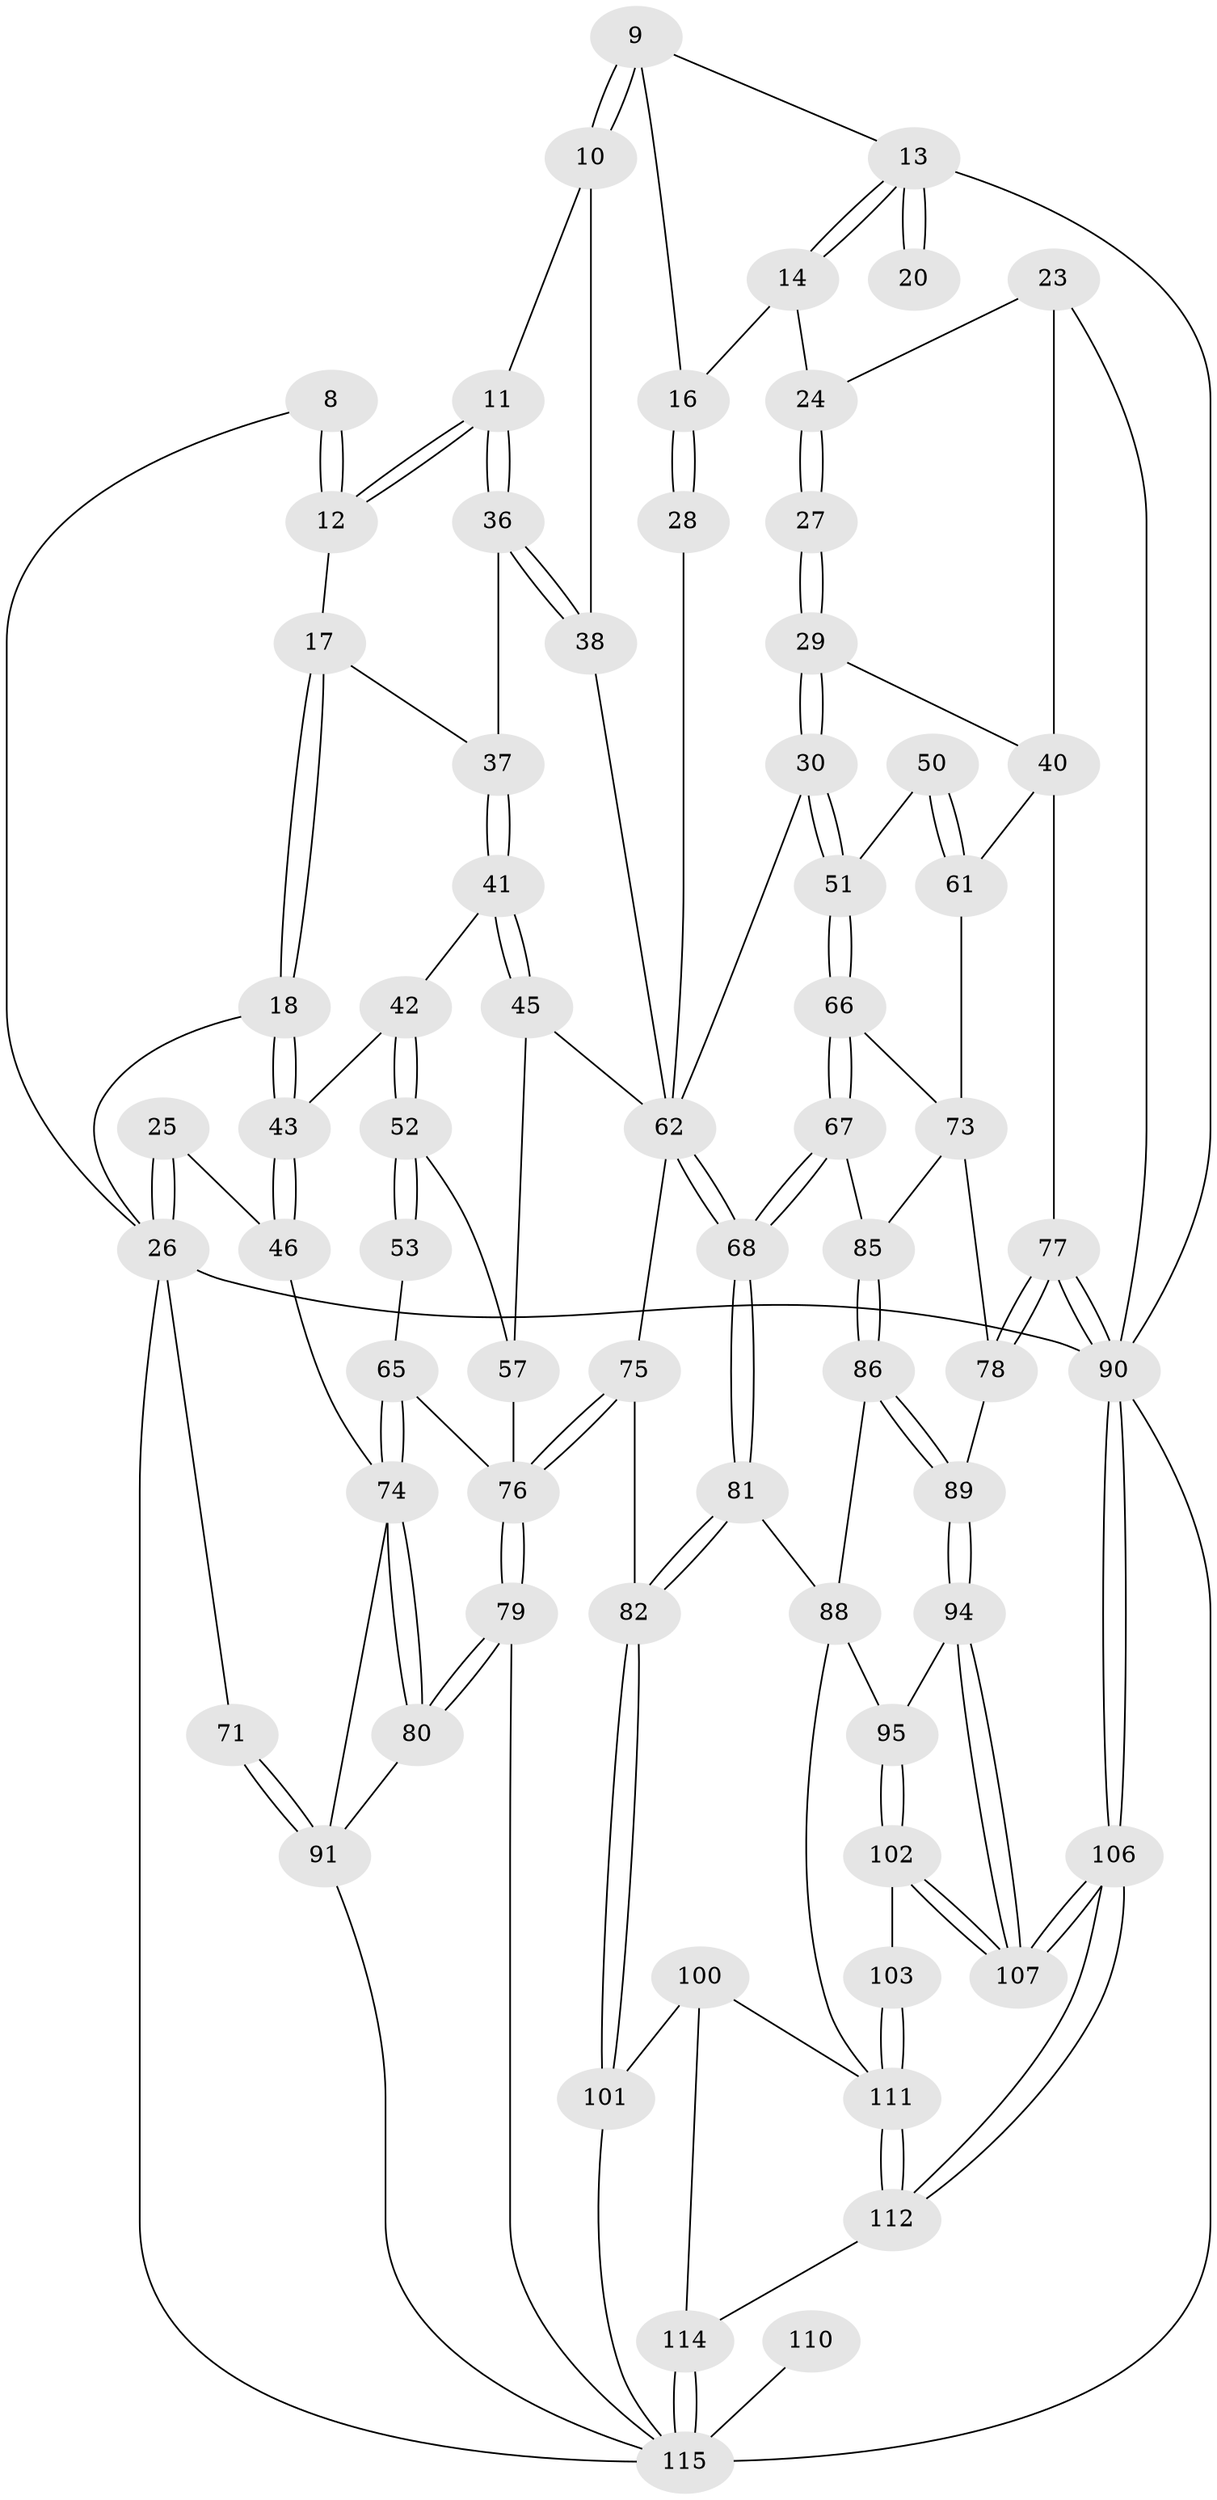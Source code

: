 // original degree distribution, {3: 0.02608695652173913, 4: 0.21739130434782608, 6: 0.20869565217391303, 5: 0.5478260869565217}
// Generated by graph-tools (version 1.1) at 2025/05/03/04/25 22:05:05]
// undirected, 69 vertices, 156 edges
graph export_dot {
graph [start="1"]
  node [color=gray90,style=filled];
  8 [pos="+0.4147250277564171+0"];
  9 [pos="+0.5898453932287044+0.1045816909255804",super="+1"];
  10 [pos="+0.544916048984549+0.13554526555170765"];
  11 [pos="+0.5386184132271146+0.13682605873453926"];
  12 [pos="+0.47040017269275547+0.12354442533420079"];
  13 [pos="+0.7243355788414226+0.10391163912066384",super="+3"];
  14 [pos="+0.720598701565488+0.11942433961906218"];
  16 [pos="+0.6238771838599203+0.11837279424086183",super="+15"];
  17 [pos="+0.43990487166212494+0.14131829514231622"];
  18 [pos="+0.3539500227928369+0.17958739162767928"];
  20 [pos="+0.8463132398560805+0.04672296458743328"];
  23 [pos="+0.9315548968070883+0.15080806731213015"];
  24 [pos="+0.8806518397274083+0.1531296865461533",super="+22+21"];
  25 [pos="+0.1014015286507081+0.2613398920366515"];
  26 [pos="+0+0.2517296709548021",super="+19"];
  27 [pos="+0.7840086708415833+0.2302662171825935"];
  28 [pos="+0.6632843498527232+0.24620075623842266"];
  29 [pos="+0.7840511773236998+0.2597446203906216"];
  30 [pos="+0.7106505030117083+0.32338277795446757"];
  36 [pos="+0.5186466638648244+0.23996194896698902"];
  37 [pos="+0.49202654203933105+0.25070228800141653"];
  38 [pos="+0.5406831156276206+0.26034622097993987",super="+33"];
  40 [pos="+1+0.30047281447001467",super="+34+35"];
  41 [pos="+0.4407196674056482+0.29050736498684615"];
  42 [pos="+0.3535776211217456+0.2701167213148705"];
  43 [pos="+0.34116722834016316+0.25973087022078606"];
  45 [pos="+0.5064461563722381+0.35026827565668195"];
  46 [pos="+0.20437609801731352+0.3251168758791766"];
  50 [pos="+0.8609914699159977+0.4017727524543191"];
  51 [pos="+0.7857764472187879+0.3987475549134522"];
  52 [pos="+0.3767066645796301+0.35479595156414806"];
  53 [pos="+0.36882354300125164+0.4039268008433494"];
  57 [pos="+0.3884298484064711+0.36197867273984",super="+56"];
  61 [pos="+0.9363390134283506+0.5019323926302722",super="+48+49"];
  62 [pos="+0.6459303340069679+0.4357099495617437",super="+47+32"];
  65 [pos="+0.3162404808554636+0.4632339421811073",super="+54+60"];
  66 [pos="+0.7858984072685786+0.40121870154638034"];
  67 [pos="+0.7454616678922714+0.5180793514976013"];
  68 [pos="+0.6792485218822396+0.5330377754167983"];
  71 [pos="+0+0.41529150642032997"];
  73 [pos="+0.8389989974596153+0.5148444166557312",super="+72"];
  74 [pos="+0.24825905910636428+0.5079393958227917",super="+69+55"];
  75 [pos="+0.4761400749843113+0.6208605141709691",super="+63"];
  76 [pos="+0.4489731632009152+0.6221236327855347",super="+59+58+64"];
  77 [pos="+1+0.5829616704705769",super="+39"];
  78 [pos="+1+0.582799254600068"];
  79 [pos="+0.35956904251266164+0.665575359328121"];
  80 [pos="+0.2822248102254583+0.6096438615275056"];
  81 [pos="+0.6476314614550738+0.6149898351369757"];
  82 [pos="+0.5512697884279841+0.6424056969523942"];
  85 [pos="+0.8068694198917693+0.5316432662737467"];
  86 [pos="+0.8052322819328378+0.6285343057255722"];
  88 [pos="+0.7085979989713646+0.6588726401104712",super="+87"];
  89 [pos="+0.9601156808601415+0.635877285483201"];
  90 [pos="+1+1",super="+5"];
  91 [pos="+0+0.5360551081298063",super="+84+70"];
  94 [pos="+0.9187532126074389+0.716079027496483"];
  95 [pos="+0.8366670946372093+0.7396243945663076"];
  100 [pos="+0.5995794747295105+0.8098895590313595"];
  101 [pos="+0.5858617383296046+0.7843697797221761"];
  102 [pos="+0.8031858409920927+0.7927067752134287"];
  103 [pos="+0.7846973407335105+0.7944108067697623"];
  106 [pos="+1+1"];
  107 [pos="+0.9798717519997638+0.9861034432850584"];
  110 [pos="+0.1525169381930739+0.9228311741905014",super="+109"];
  111 [pos="+0.7170139167669309+0.9147138667237675",super="+99+98"];
  112 [pos="+0.7600631420556829+1"];
  114 [pos="+0.6989047733396798+1",super="+113"];
  115 [pos="+0.29396892121961443+1",super="+93+108"];
  8 -- 12;
  8 -- 12;
  8 -- 26;
  9 -- 10;
  9 -- 10;
  9 -- 16;
  9 -- 13;
  10 -- 11;
  10 -- 38;
  11 -- 12;
  11 -- 12;
  11 -- 36;
  11 -- 36;
  12 -- 17;
  13 -- 14;
  13 -- 14;
  13 -- 20 [weight=2];
  13 -- 20;
  13 -- 90;
  14 -- 16;
  14 -- 24;
  16 -- 28 [weight=2];
  16 -- 28;
  17 -- 18;
  17 -- 18;
  17 -- 37;
  18 -- 43;
  18 -- 43;
  18 -- 26;
  23 -- 24;
  23 -- 40;
  23 -- 90;
  24 -- 27 [weight=2];
  24 -- 27;
  25 -- 26 [weight=2];
  25 -- 26;
  25 -- 46;
  26 -- 71;
  26 -- 90;
  26 -- 115;
  27 -- 29;
  27 -- 29;
  28 -- 62;
  29 -- 30;
  29 -- 30;
  29 -- 40;
  30 -- 51;
  30 -- 51;
  30 -- 62;
  36 -- 37;
  36 -- 38;
  36 -- 38;
  37 -- 41;
  37 -- 41;
  38 -- 62 [weight=2];
  40 -- 61 [weight=2];
  40 -- 77;
  41 -- 42;
  41 -- 45;
  41 -- 45;
  42 -- 43;
  42 -- 52;
  42 -- 52;
  43 -- 46;
  43 -- 46;
  45 -- 62;
  45 -- 57;
  46 -- 74;
  50 -- 51;
  50 -- 61 [weight=2];
  50 -- 61;
  51 -- 66;
  51 -- 66;
  52 -- 53;
  52 -- 53;
  52 -- 57;
  53 -- 65 [weight=2];
  57 -- 76 [weight=2];
  61 -- 73;
  62 -- 68;
  62 -- 68;
  62 -- 75;
  65 -- 74 [weight=2];
  65 -- 74;
  65 -- 76;
  66 -- 67;
  66 -- 67;
  66 -- 73;
  67 -- 68;
  67 -- 68;
  67 -- 85;
  68 -- 81;
  68 -- 81;
  71 -- 91 [weight=2];
  71 -- 91;
  73 -- 85;
  73 -- 78;
  74 -- 80;
  74 -- 80;
  74 -- 91;
  75 -- 76 [weight=2];
  75 -- 76;
  75 -- 82;
  76 -- 79;
  76 -- 79;
  77 -- 78;
  77 -- 78;
  77 -- 90 [weight=2];
  77 -- 90;
  78 -- 89;
  79 -- 80;
  79 -- 80;
  79 -- 115;
  80 -- 91;
  81 -- 82;
  81 -- 82;
  81 -- 88;
  82 -- 101;
  82 -- 101;
  85 -- 86;
  85 -- 86;
  86 -- 89;
  86 -- 89;
  86 -- 88;
  88 -- 111;
  88 -- 95;
  89 -- 94;
  89 -- 94;
  90 -- 106;
  90 -- 106;
  90 -- 115;
  91 -- 115 [weight=2];
  94 -- 95;
  94 -- 107;
  94 -- 107;
  95 -- 102;
  95 -- 102;
  100 -- 101;
  100 -- 111;
  100 -- 114;
  101 -- 115;
  102 -- 103;
  102 -- 107;
  102 -- 107;
  103 -- 111 [weight=2];
  103 -- 111;
  106 -- 107;
  106 -- 107;
  106 -- 112;
  106 -- 112;
  110 -- 115 [weight=4];
  111 -- 112;
  111 -- 112;
  112 -- 114;
  114 -- 115 [weight=2];
  114 -- 115;
}
